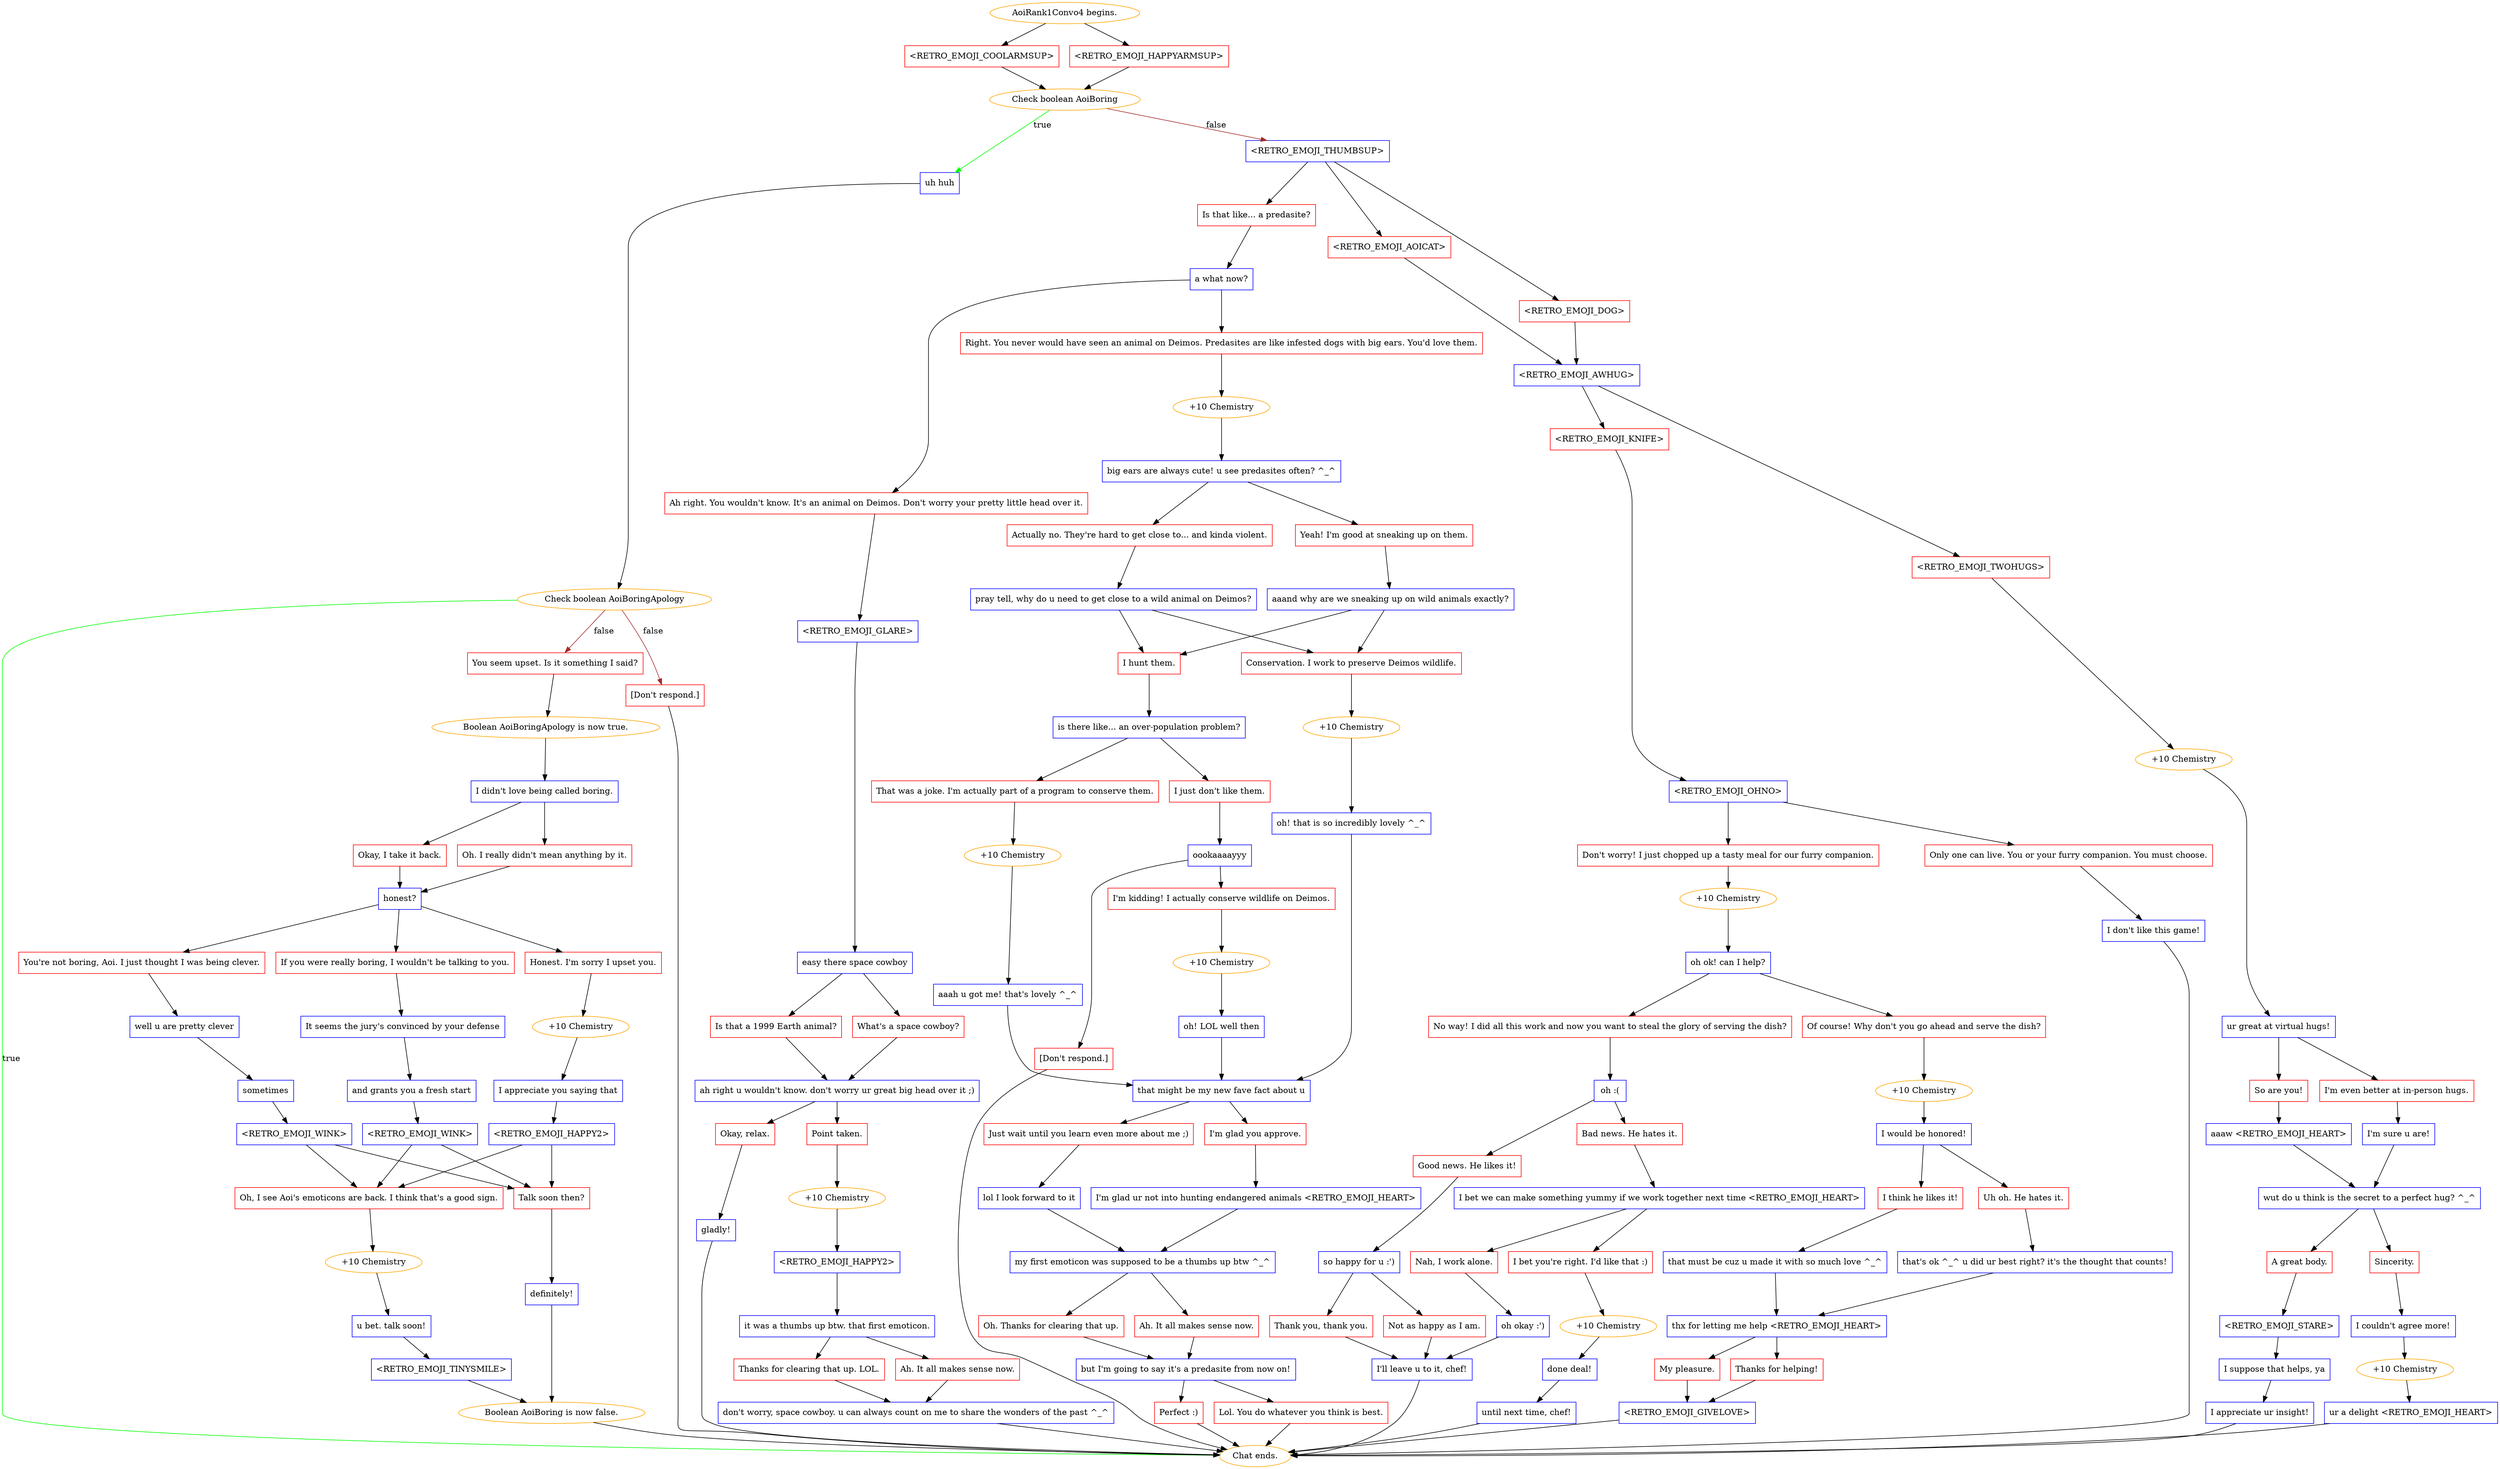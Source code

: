 digraph {
	"AoiRank1Convo4 begins." [color=orange];
		"AoiRank1Convo4 begins." -> 365;
		"AoiRank1Convo4 begins." -> 366;
	365 [label="<RETRO_EMOJI_COOLARMSUP>",shape=box,color=red];
		365 -> 367;
	366 [label="<RETRO_EMOJI_HAPPYARMSUP>",shape=box,color=red];
		366 -> 367;
	367 [label="Check boolean AoiBoring",color=orange];
		367 -> 368 [label=true,color=green];
		367 -> 369 [label=false,color=brown];
	368 [label="uh huh",shape=box,color=blue];
		368 -> 373;
	369 [label="<RETRO_EMOJI_THUMBSUP>",shape=box,color=blue];
		369 -> 403;
		369 -> 406;
		369 -> 407;
	373 [label="Check boolean AoiBoringApology",color=orange];
		373 -> "Chat ends." [label=true,color=green];
		373 -> 377 [label=false,color=brown];
		373 -> 394 [label=false,color=brown];
	403 [label="Is that like... a predasite?",shape=box,color=red];
		403 -> 402;
	406 [label="<RETRO_EMOJI_AOICAT>",shape=box,color=red];
		406 -> 408;
	407 [label="<RETRO_EMOJI_DOG>",shape=box,color=red];
		407 -> 408;
	"Chat ends." [color=orange];
	377 [label="You seem upset. Is it something I said?",shape=box,color=red];
		377 -> "/EE/Types/Engine/SetBooleanDialogueNode:AoiBoringApology:391";
	394 [label="[Don't respond.]",shape=box,color=red];
		394 -> "Chat ends.";
	402 [label="a what now?",shape=box,color=blue];
		402 -> 404;
		402 -> 405;
	408 [label="<RETRO_EMOJI_AWHUG>",shape=box,color=blue];
		408 -> 458;
		408 -> 459;
	"/EE/Types/Engine/SetBooleanDialogueNode:AoiBoringApology:391" [label="Boolean AoiBoringApology is now true.",color=orange];
		"/EE/Types/Engine/SetBooleanDialogueNode:AoiBoringApology:391" -> 391;
	404 [label="Right. You never would have seen an animal on Deimos. Predasites are like infested dogs with big ears. You'd love them.",shape=box,color=red];
		404 -> 426;
	405 [label="Ah right. You wouldn't know. It's an animal on Deimos. Don't worry your pretty little head over it.",shape=box,color=red];
		405 -> 410;
	458 [label="<RETRO_EMOJI_TWOHUGS>",shape=box,color=red];
		458 -> 462;
	459 [label="<RETRO_EMOJI_KNIFE>",shape=box,color=red];
		459 -> 461;
	391 [label="I didn't love being called boring.",shape=box,color=blue];
		391 -> 374;
		391 -> 386;
	426 [label="+10 Chemistry",color=orange];
		426 -> 409;
	410 [label="<RETRO_EMOJI_GLARE>",shape=box,color=blue];
		410 -> 411;
	462 [label="+10 Chemistry",color=orange];
		462 -> 460;
	461 [label="<RETRO_EMOJI_OHNO>",shape=box,color=blue];
		461 -> 463;
		461 -> 464;
	374 [label="Oh. I really didn't mean anything by it.",shape=box,color=red];
		374 -> 387;
	386 [label="Okay, I take it back.",shape=box,color=red];
		386 -> 387;
	409 [label="big ears are always cute! u see predasites often? ^_^",shape=box,color=blue];
		409 -> 427;
		409 -> 428;
	411 [label="easy there space cowboy",shape=box,color=blue];
		411 -> 412;
		411 -> 413;
	460 [label="ur great at virtual hugs!",shape=box,color=blue];
		460 -> 465;
		460 -> 466;
	463 [label="Only one can live. You or your furry companion. You must choose.",shape=box,color=red];
		463 -> 480;
	464 [label="Don't worry! I just chopped up a tasty meal for our furry companion.",shape=box,color=red];
		464 -> 483;
	387 [label="honest?",shape=box,color=blue];
		387 -> 381;
		387 -> 376;
		387 -> 401;
	427 [label="Actually no. They're hard to get close to... and kinda violent.",shape=box,color=red];
		427 -> 430;
	428 [label="Yeah! I'm good at sneaking up on them.",shape=box,color=red];
		428 -> 429;
	412 [label="What's a space cowboy?",shape=box,color=red];
		412 -> 414;
	413 [label="Is that a 1999 Earth animal?",shape=box,color=red];
		413 -> 414;
	465 [label="I'm even better at in-person hugs.",shape=box,color=red];
		465 -> 467;
	466 [label="So are you!",shape=box,color=red];
		466 -> 468;
	480 [label="I don't like this game!",shape=box,color=blue];
		480 -> "Chat ends.";
	483 [label="+10 Chemistry",color=orange];
		483 -> 482;
	381 [label="Honest. I'm sorry I upset you.",shape=box,color=red];
		381 -> 392;
	376 [label="You're not boring, Aoi. I just thought I was being clever.",shape=box,color=red];
		376 -> 380;
	401 [label="If you were really boring, I wouldn't be talking to you.",shape=box,color=red];
		401 -> 388;
	430 [label="pray tell, why do u need to get close to a wild animal on Deimos?",shape=box,color=blue];
		430 -> 431;
		430 -> 432;
	429 [label="aaand why are we sneaking up on wild animals exactly?",shape=box,color=blue];
		429 -> 431;
		429 -> 432;
	414 [label="ah right u wouldn't know. don't worry ur great big head over it ;)",shape=box,color=blue];
		414 -> 415;
		414 -> 417;
	467 [label="I'm sure u are!",shape=box,color=blue];
		467 -> 469;
	468 [label="aaaw <RETRO_EMOJI_HEART>",shape=box,color=blue];
		468 -> 469;
	482 [label="oh ok! can I help?",shape=box,color=blue];
		482 -> 484;
		482 -> 485;
	392 [label="+10 Chemistry",color=orange];
		392 -> 383;
	380 [label="well u are pretty clever",shape=box,color=blue];
		380 -> 382;
	388 [label="It seems the jury's convinced by your defense",shape=box,color=blue];
		388 -> 400;
	431 [label="I hunt them.",shape=box,color=red];
		431 -> 434;
	432 [label="Conservation. I work to preserve Deimos wildlife.",shape=box,color=red];
		432 -> 435;
	415 [label="Point taken.",shape=box,color=red];
		415 -> 420;
	417 [label="Okay, relax.",shape=box,color=red];
		417 -> 418;
	469 [label="wut do u think is the secret to a perfect hug? ^_^",shape=box,color=blue];
		469 -> 470;
		469 -> 471;
	484 [label="No way! I did all this work and now you want to steal the glory of serving the dish?",shape=box,color=red];
		484 -> 486;
	485 [label="Of course! Why don't you go ahead and serve the dish?",shape=box,color=red];
		485 -> 490;
	383 [label="I appreciate you saying that",shape=box,color=blue];
		383 -> 384;
	382 [label="sometimes",shape=box,color=blue];
		382 -> 385;
	400 [label="and grants you a fresh start",shape=box,color=blue];
		400 -> 393;
	434 [label="is there like... an over-population problem?",shape=box,color=blue];
		434 -> 436;
		434 -> 437;
	435 [label="+10 Chemistry",color=orange];
		435 -> 433;
	420 [label="+10 Chemistry",color=orange];
		420 -> 416;
	418 [label="gladly!",shape=box,color=blue];
		418 -> "Chat ends.";
	470 [label="A great body.",shape=box,color=red];
		470 -> 472;
	471 [label="Sincerity.",shape=box,color=red];
		471 -> 473;
	486 [label="oh :(",shape=box,color=blue];
		486 -> 487;
		486 -> 488;
	490 [label="+10 Chemistry",color=orange];
		490 -> 489;
	384 [label="<RETRO_EMOJI_HAPPY2>",shape=box,color=blue];
		384 -> 372;
		384 -> 379;
	385 [label="<RETRO_EMOJI_WINK>",shape=box,color=blue];
		385 -> 372;
		385 -> 379;
	393 [label="<RETRO_EMOJI_WINK>",shape=box,color=blue];
		393 -> 372;
		393 -> 379;
	436 [label="I just don't like them.",shape=box,color=red];
		436 -> 438;
	437 [label="That was a joke. I'm actually part of a program to conserve them.",shape=box,color=red];
		437 -> 445;
	433 [label="oh! that is so incredibly lovely ^_^",shape=box,color=blue];
		433 -> 446;
	416 [label="<RETRO_EMOJI_HAPPY2>",shape=box,color=blue];
		416 -> 421;
	472 [label="<RETRO_EMOJI_STARE>",shape=box,color=blue];
		472 -> 476;
	473 [label="I couldn't agree more!",shape=box,color=blue];
		473 -> 474;
	487 [label="Bad news. He hates it.",shape=box,color=red];
		487 -> 491;
	488 [label="Good news. He likes it!",shape=box,color=red];
		488 -> 492;
	489 [label="I would be honored!",shape=box,color=blue];
		489 -> 504;
		489 -> 505;
	372 [label="Talk soon then?",shape=box,color=red];
		372 -> 397;
	379 [label="Oh, I see Aoi's emoticons are back. I think that's a good sign.",shape=box,color=red];
		379 -> 389;
	438 [label="oookaaaayyy",shape=box,color=blue];
		438 -> 441;
		438 -> 440;
	445 [label="+10 Chemistry",color=orange];
		445 -> 439;
	446 [label="that might be my new fave fact about u",shape=box,color=blue];
		446 -> 447;
		446 -> 448;
	421 [label="it was a thumbs up btw. that first emoticon.",shape=box,color=blue];
		421 -> 422;
		421 -> 423;
	476 [label="I suppose that helps, ya",shape=box,color=blue];
		476 -> 477;
	474 [label="+10 Chemistry",color=orange];
		474 -> 475;
	491 [label="I bet we can make something yummy if we work together next time <RETRO_EMOJI_HEART>",shape=box,color=blue];
		491 -> 493;
		491 -> 494;
	492 [label="so happy for u :')",shape=box,color=blue];
		492 -> 495;
		492 -> 496;
	504 [label="I think he likes it!",shape=box,color=red];
		504 -> 506;
	505 [label="Uh oh. He hates it.",shape=box,color=red];
		505 -> 507;
	397 [label="definitely!",shape=box,color=blue];
		397 -> "/EE/Types/Engine/ResetBooleanDialogueNode:AoiBoring:Chat ends.";
	389 [label="+10 Chemistry",color=orange];
		389 -> 396;
	441 [label="I'm kidding! I actually conserve wildlife on Deimos.",shape=box,color=red];
		441 -> 444;
	440 [label="[Don't respond.]",shape=box,color=red];
		440 -> "Chat ends.";
	439 [label="aaah u got me! that's lovely ^_^",shape=box,color=blue];
		439 -> 446;
	447 [label="I'm glad you approve.",shape=box,color=red];
		447 -> 449;
	448 [label="Just wait until you learn even more about me ;)",shape=box,color=red];
		448 -> 450;
	422 [label="Thanks for clearing that up. LOL.",shape=box,color=red];
		422 -> 424;
	423 [label="Ah. It all makes sense now.",shape=box,color=red];
		423 -> 424;
	477 [label="I appreciate ur insight!",shape=box,color=blue];
		477 -> "Chat ends.";
	475 [label="ur a delight <RETRO_EMOJI_HEART>",shape=box,color=blue];
		475 -> "Chat ends.";
	493 [label="I bet you're right. I'd like that :)",shape=box,color=red];
		493 -> 499;
	494 [label="Nah, I work alone.",shape=box,color=red];
		494 -> 498;
	495 [label="Thank you, thank you.",shape=box,color=red];
		495 -> 502;
	496 [label="Not as happy as I am.",shape=box,color=red];
		496 -> 502;
	506 [label="that must be cuz u made it with so much love ^_^",shape=box,color=blue];
		506 -> 508;
	507 [label="that's ok ^_^ u did ur best right? it's the thought that counts!",shape=box,color=blue];
		507 -> 508;
	"/EE/Types/Engine/ResetBooleanDialogueNode:AoiBoring:Chat ends." [label="Boolean AoiBoring is now false.",color=orange];
		"/EE/Types/Engine/ResetBooleanDialogueNode:AoiBoring:Chat ends." -> "Chat ends.";
	396 [label="u bet. talk soon!",shape=box,color=blue];
		396 -> 375;
	444 [label="+10 Chemistry",color=orange];
		444 -> 443;
	449 [label="I'm glad ur not into hunting endangered animals <RETRO_EMOJI_HEART>",shape=box,color=blue];
		449 -> 451;
	450 [label="lol I look forward to it",shape=box,color=blue];
		450 -> 451;
	424 [label="don't worry, space cowboy. u can always count on me to share the wonders of the past ^_^",shape=box,color=blue];
		424 -> "Chat ends.";
	499 [label="+10 Chemistry",color=orange];
		499 -> 497;
	498 [label="oh okay :')",shape=box,color=blue];
		498 -> 502;
	502 [label="I'll leave u to it, chef!",shape=box,color=blue];
		502 -> "Chat ends.";
	508 [label="thx for letting me help <RETRO_EMOJI_HEART>",shape=box,color=blue];
		508 -> 509;
		508 -> 510;
	375 [label="<RETRO_EMOJI_TINYSMILE>",shape=box,color=blue];
		375 -> "/EE/Types/Engine/ResetBooleanDialogueNode:AoiBoring:Chat ends.";
	443 [label="oh! LOL well then",shape=box,color=blue];
		443 -> 446;
	451 [label="my first emoticon was supposed to be a thumbs up btw ^_^",shape=box,color=blue];
		451 -> 452;
		451 -> 453;
	497 [label="done deal!",shape=box,color=blue];
		497 -> 500;
	509 [label="Thanks for helping!",shape=box,color=red];
		509 -> 511;
	510 [label="My pleasure.",shape=box,color=red];
		510 -> 511;
	452 [label="Oh. Thanks for clearing that up.",shape=box,color=red];
		452 -> 454;
	453 [label="Ah. It all makes sense now.",shape=box,color=red];
		453 -> 454;
	500 [label="until next time, chef!",shape=box,color=blue];
		500 -> "Chat ends.";
	511 [label="<RETRO_EMOJI_GIVELOVE>",shape=box,color=blue];
		511 -> "Chat ends.";
	454 [label="but I'm going to say it's a predasite from now on!",shape=box,color=blue];
		454 -> 455;
		454 -> 456;
	455 [label="Perfect :)",shape=box,color=red];
		455 -> "Chat ends.";
	456 [label="Lol. You do whatever you think is best.",shape=box,color=red];
		456 -> "Chat ends.";
}